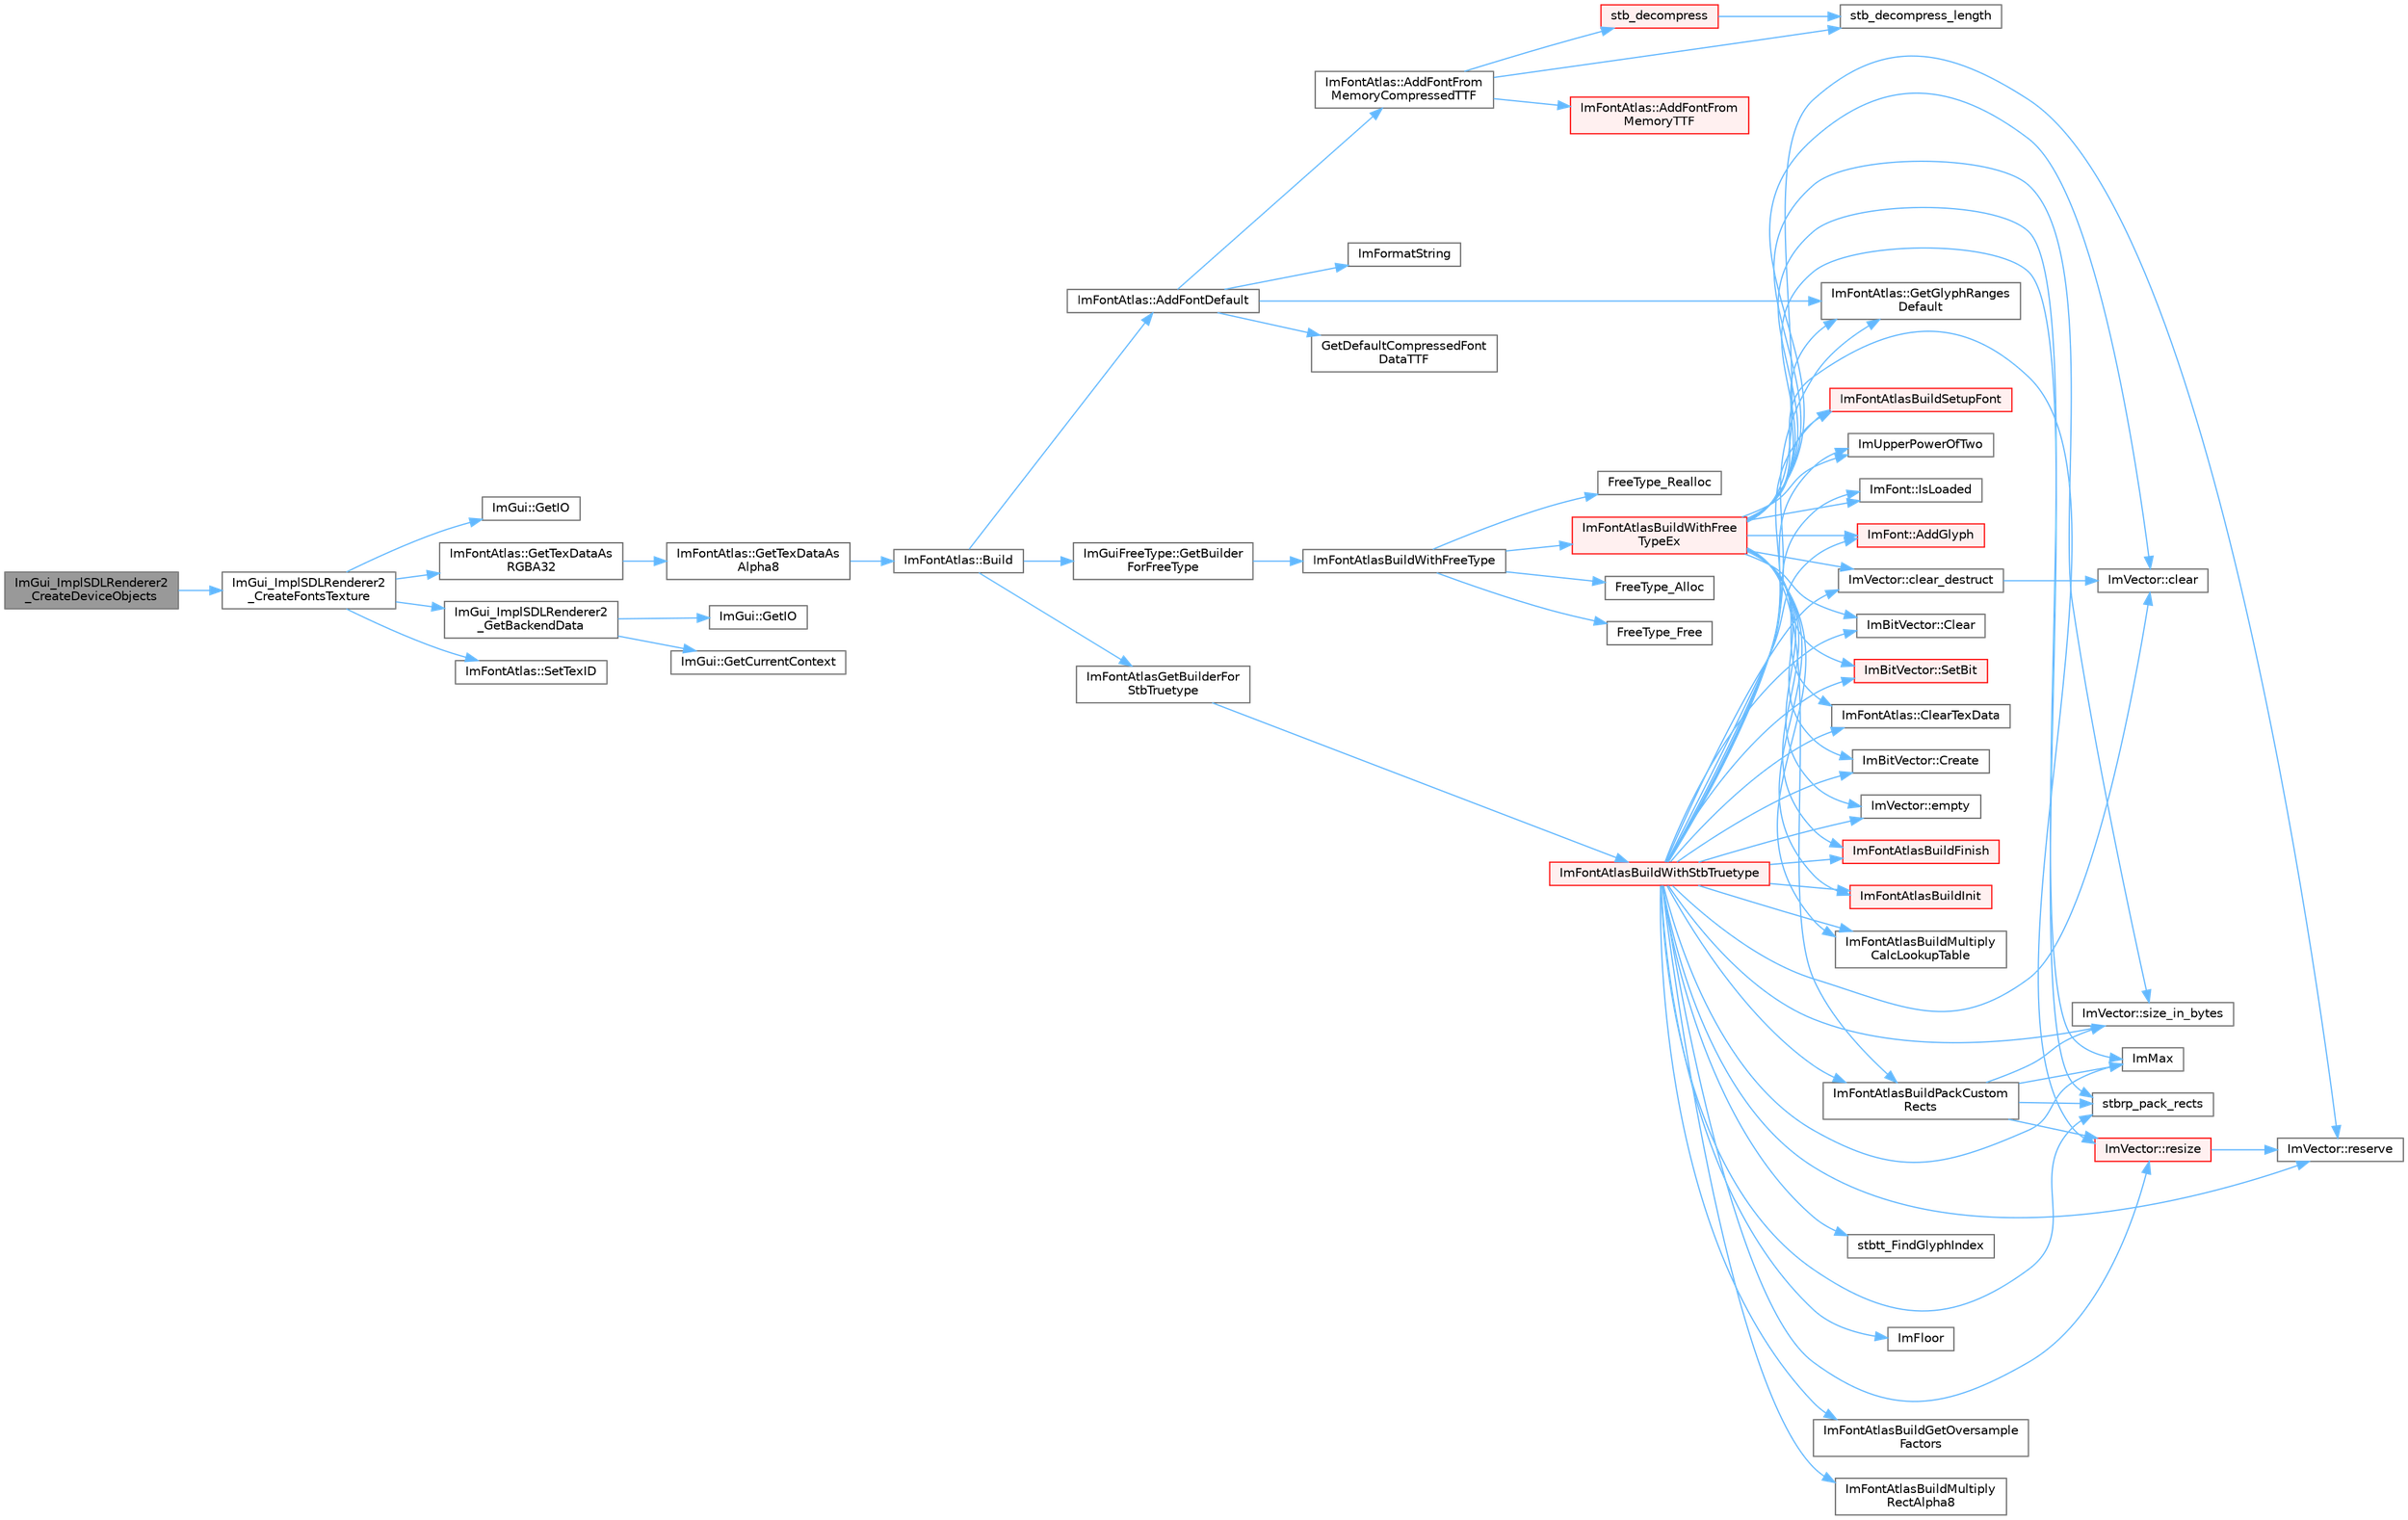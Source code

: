 digraph "ImGui_ImplSDLRenderer2_CreateDeviceObjects"
{
 // LATEX_PDF_SIZE
  bgcolor="transparent";
  edge [fontname=Helvetica,fontsize=10,labelfontname=Helvetica,labelfontsize=10];
  node [fontname=Helvetica,fontsize=10,shape=box,height=0.2,width=0.4];
  rankdir="LR";
  Node1 [id="Node000001",label="ImGui_ImplSDLRenderer2\l_CreateDeviceObjects",height=0.2,width=0.4,color="gray40", fillcolor="grey60", style="filled", fontcolor="black",tooltip=" "];
  Node1 -> Node2 [id="edge1_Node000001_Node000002",color="steelblue1",style="solid",tooltip=" "];
  Node2 [id="Node000002",label="ImGui_ImplSDLRenderer2\l_CreateFontsTexture",height=0.2,width=0.4,color="grey40", fillcolor="white", style="filled",URL="$imgui__impl__sdlrenderer2_8cpp.html#a26c919069422acd35cc124bd1588cf6e",tooltip=" "];
  Node2 -> Node3 [id="edge2_Node000002_Node000003",color="steelblue1",style="solid",tooltip=" "];
  Node3 [id="Node000003",label="ImGui::GetIO",height=0.2,width=0.4,color="grey40", fillcolor="white", style="filled",URL="$namespace_im_gui.html#a3179e560812f878f3961ce803a5d9302",tooltip=" "];
  Node2 -> Node4 [id="edge3_Node000002_Node000004",color="steelblue1",style="solid",tooltip=" "];
  Node4 [id="Node000004",label="ImFontAtlas::GetTexDataAs\lRGBA32",height=0.2,width=0.4,color="grey40", fillcolor="white", style="filled",URL="$struct_im_font_atlas.html#a8abb0c4e67ebb38249d4df71218c4eec",tooltip=" "];
  Node4 -> Node5 [id="edge4_Node000004_Node000005",color="steelblue1",style="solid",tooltip=" "];
  Node5 [id="Node000005",label="ImFontAtlas::GetTexDataAs\lAlpha8",height=0.2,width=0.4,color="grey40", fillcolor="white", style="filled",URL="$struct_im_font_atlas.html#aeff1a1044a1ab68d8f27bb2819cd9f44",tooltip=" "];
  Node5 -> Node6 [id="edge5_Node000005_Node000006",color="steelblue1",style="solid",tooltip=" "];
  Node6 [id="Node000006",label="ImFontAtlas::Build",height=0.2,width=0.4,color="grey40", fillcolor="white", style="filled",URL="$struct_im_font_atlas.html#a81e39e30dffa4dd7e458a53297451e27",tooltip=" "];
  Node6 -> Node7 [id="edge6_Node000006_Node000007",color="steelblue1",style="solid",tooltip=" "];
  Node7 [id="Node000007",label="ImFontAtlas::AddFontDefault",height=0.2,width=0.4,color="grey40", fillcolor="white", style="filled",URL="$struct_im_font_atlas.html#a9d2b4a94579bf603a0d2662cd8348cbd",tooltip=" "];
  Node7 -> Node8 [id="edge7_Node000007_Node000008",color="steelblue1",style="solid",tooltip=" "];
  Node8 [id="Node000008",label="ImFontAtlas::AddFontFrom\lMemoryCompressedTTF",height=0.2,width=0.4,color="grey40", fillcolor="white", style="filled",URL="$struct_im_font_atlas.html#a478ffa07777bf990ade02889e15a21ab",tooltip=" "];
  Node8 -> Node9 [id="edge8_Node000008_Node000009",color="steelblue1",style="solid",tooltip=" "];
  Node9 [id="Node000009",label="ImFontAtlas::AddFontFrom\lMemoryTTF",height=0.2,width=0.4,color="red", fillcolor="#FFF0F0", style="filled",URL="$struct_im_font_atlas.html#a95eec9b791e9c509180030f8176406ff",tooltip=" "];
  Node8 -> Node14 [id="edge9_Node000008_Node000014",color="steelblue1",style="solid",tooltip=" "];
  Node14 [id="Node000014",label="stb_decompress",height=0.2,width=0.4,color="red", fillcolor="#FFF0F0", style="filled",URL="$imgui__draw_8cpp.html#a23f899d930c93d351569ee83cf920570",tooltip=" "];
  Node14 -> Node16 [id="edge10_Node000014_Node000016",color="steelblue1",style="solid",tooltip=" "];
  Node16 [id="Node000016",label="stb_decompress_length",height=0.2,width=0.4,color="grey40", fillcolor="white", style="filled",URL="$imgui__draw_8cpp.html#a5a5301def23b33e2156ac79a8b65c69b",tooltip=" "];
  Node8 -> Node16 [id="edge11_Node000008_Node000016",color="steelblue1",style="solid",tooltip=" "];
  Node7 -> Node20 [id="edge12_Node000007_Node000020",color="steelblue1",style="solid",tooltip=" "];
  Node20 [id="Node000020",label="GetDefaultCompressedFont\lDataTTF",height=0.2,width=0.4,color="grey40", fillcolor="white", style="filled",URL="$imgui__draw_8cpp.html#abc3b462ef2c5ef511d4f7231e3d9b853",tooltip=" "];
  Node7 -> Node21 [id="edge13_Node000007_Node000021",color="steelblue1",style="solid",tooltip=" "];
  Node21 [id="Node000021",label="ImFontAtlas::GetGlyphRanges\lDefault",height=0.2,width=0.4,color="grey40", fillcolor="white", style="filled",URL="$struct_im_font_atlas.html#adec0df140eb1dc01c2a22a5253d62820",tooltip=" "];
  Node7 -> Node22 [id="edge14_Node000007_Node000022",color="steelblue1",style="solid",tooltip=" "];
  Node22 [id="Node000022",label="ImFormatString",height=0.2,width=0.4,color="grey40", fillcolor="white", style="filled",URL="$imgui_8cpp.html#a75ccaf7d676b1f567ba888ae42ac3809",tooltip=" "];
  Node6 -> Node23 [id="edge15_Node000006_Node000023",color="steelblue1",style="solid",tooltip=" "];
  Node23 [id="Node000023",label="ImGuiFreeType::GetBuilder\lForFreeType",height=0.2,width=0.4,color="grey40", fillcolor="white", style="filled",URL="$namespace_im_gui_free_type.html#ad0ba08f92f212ec5da9dd7a2872e0ae3",tooltip=" "];
  Node23 -> Node24 [id="edge16_Node000023_Node000024",color="steelblue1",style="solid",tooltip=" "];
  Node24 [id="Node000024",label="ImFontAtlasBuildWithFreeType",height=0.2,width=0.4,color="grey40", fillcolor="white", style="filled",URL="$imgui__freetype_8cpp.html#a59c51a543162f6d8a70c66e526f2f5fe",tooltip=" "];
  Node24 -> Node25 [id="edge17_Node000024_Node000025",color="steelblue1",style="solid",tooltip=" "];
  Node25 [id="Node000025",label="FreeType_Alloc",height=0.2,width=0.4,color="grey40", fillcolor="white", style="filled",URL="$imgui__freetype_8cpp.html#a6a98733a4a93bb0b2a6cc6c1d1c0637c",tooltip=" "];
  Node24 -> Node26 [id="edge18_Node000024_Node000026",color="steelblue1",style="solid",tooltip=" "];
  Node26 [id="Node000026",label="FreeType_Free",height=0.2,width=0.4,color="grey40", fillcolor="white", style="filled",URL="$imgui__freetype_8cpp.html#abc3aa644b842c8087c6a785b59fcf5e6",tooltip=" "];
  Node24 -> Node27 [id="edge19_Node000024_Node000027",color="steelblue1",style="solid",tooltip=" "];
  Node27 [id="Node000027",label="FreeType_Realloc",height=0.2,width=0.4,color="grey40", fillcolor="white", style="filled",URL="$imgui__freetype_8cpp.html#afb83eb710c8c6c48c842184d2b43bd72",tooltip=" "];
  Node24 -> Node28 [id="edge20_Node000024_Node000028",color="steelblue1",style="solid",tooltip=" "];
  Node28 [id="Node000028",label="ImFontAtlasBuildWithFree\lTypeEx",height=0.2,width=0.4,color="red", fillcolor="#FFF0F0", style="filled",URL="$imgui__freetype_8cpp.html#af965b039f4cb8ad8bcdc5a1981ac5d81",tooltip=" "];
  Node28 -> Node29 [id="edge21_Node000028_Node000029",color="steelblue1",style="solid",tooltip=" "];
  Node29 [id="Node000029",label="ImFont::AddGlyph",height=0.2,width=0.4,color="red", fillcolor="#FFF0F0", style="filled",URL="$struct_im_font.html#a1badad96fa8d41b4754fc7bdb826e6b2",tooltip=" "];
  Node28 -> Node33 [id="edge22_Node000028_Node000033",color="steelblue1",style="solid",tooltip=" "];
  Node33 [id="Node000033",label="ImBitVector::Clear",height=0.2,width=0.4,color="grey40", fillcolor="white", style="filled",URL="$struct_im_bit_vector.html#a6486ac9a357400a42af07909f937a659",tooltip=" "];
  Node28 -> Node34 [id="edge23_Node000028_Node000034",color="steelblue1",style="solid",tooltip=" "];
  Node34 [id="Node000034",label="ImVector::clear",height=0.2,width=0.4,color="grey40", fillcolor="white", style="filled",URL="$struct_im_vector.html#ae2d401b4ec5f1113cdb8edb5a61a38f7",tooltip=" "];
  Node28 -> Node35 [id="edge24_Node000028_Node000035",color="steelblue1",style="solid",tooltip=" "];
  Node35 [id="Node000035",label="ImVector::clear_destruct",height=0.2,width=0.4,color="grey40", fillcolor="white", style="filled",URL="$struct_im_vector.html#ac1ed34eac753156e87e8a92f78dbbe3f",tooltip=" "];
  Node35 -> Node34 [id="edge25_Node000035_Node000034",color="steelblue1",style="solid",tooltip=" "];
  Node28 -> Node11 [id="edge26_Node000028_Node000011",color="steelblue1",style="solid",tooltip=" "];
  Node11 [id="Node000011",label="ImFontAtlas::ClearTexData",height=0.2,width=0.4,color="grey40", fillcolor="white", style="filled",URL="$struct_im_font_atlas.html#a3ede4bd513bec044c77ac392ad9c6e86",tooltip=" "];
  Node28 -> Node36 [id="edge27_Node000028_Node000036",color="steelblue1",style="solid",tooltip=" "];
  Node36 [id="Node000036",label="ImBitVector::Create",height=0.2,width=0.4,color="grey40", fillcolor="white", style="filled",URL="$struct_im_bit_vector.html#a2e25a0809000ad27bfc3fb89f3d04829",tooltip=" "];
  Node28 -> Node37 [id="edge28_Node000028_Node000037",color="steelblue1",style="solid",tooltip=" "];
  Node37 [id="Node000037",label="ImVector::empty",height=0.2,width=0.4,color="grey40", fillcolor="white", style="filled",URL="$struct_im_vector.html#aa53e48a5272f4bad1099368769514ff1",tooltip=" "];
  Node28 -> Node21 [id="edge29_Node000028_Node000021",color="steelblue1",style="solid",tooltip=" "];
  Node28 -> Node39 [id="edge30_Node000028_Node000039",color="steelblue1",style="solid",tooltip=" "];
  Node39 [id="Node000039",label="ImFontAtlasBuildFinish",height=0.2,width=0.4,color="red", fillcolor="#FFF0F0", style="filled",URL="$imgui__draw_8cpp.html#adbf0ee92b3ac86e30b9e81f552d15d37",tooltip=" "];
  Node28 -> Node53 [id="edge31_Node000028_Node000053",color="steelblue1",style="solid",tooltip=" "];
  Node53 [id="Node000053",label="ImFontAtlasBuildInit",height=0.2,width=0.4,color="red", fillcolor="#FFF0F0", style="filled",URL="$imgui__draw_8cpp.html#ac050ff181df43cec0b63d834b6039c3f",tooltip=" "];
  Node28 -> Node55 [id="edge32_Node000028_Node000055",color="steelblue1",style="solid",tooltip=" "];
  Node55 [id="Node000055",label="ImFontAtlasBuildMultiply\lCalcLookupTable",height=0.2,width=0.4,color="grey40", fillcolor="white", style="filled",URL="$imgui__draw_8cpp.html#a8d5f3a053aae34ac7b93e39cb9096d06",tooltip=" "];
  Node28 -> Node56 [id="edge33_Node000028_Node000056",color="steelblue1",style="solid",tooltip=" "];
  Node56 [id="Node000056",label="ImFontAtlasBuildPackCustom\lRects",height=0.2,width=0.4,color="grey40", fillcolor="white", style="filled",URL="$imgui__draw_8cpp.html#add0fcd1708ca3540688d8277fc01bf3f",tooltip=" "];
  Node56 -> Node45 [id="edge34_Node000056_Node000045",color="steelblue1",style="solid",tooltip=" "];
  Node45 [id="Node000045",label="ImMax",height=0.2,width=0.4,color="grey40", fillcolor="white", style="filled",URL="$imgui__internal_8h.html#a7667efd95147d0422f140917c71a9226",tooltip=" "];
  Node56 -> Node57 [id="edge35_Node000056_Node000057",color="steelblue1",style="solid",tooltip=" "];
  Node57 [id="Node000057",label="ImVector::resize",height=0.2,width=0.4,color="red", fillcolor="#FFF0F0", style="filled",URL="$struct_im_vector.html#ac371dd62e56ae486b1a5038cf07eee56",tooltip=" "];
  Node57 -> Node59 [id="edge36_Node000057_Node000059",color="steelblue1",style="solid",tooltip=" "];
  Node59 [id="Node000059",label="ImVector::reserve",height=0.2,width=0.4,color="grey40", fillcolor="white", style="filled",URL="$struct_im_vector.html#a0f14f5736c3372157856eebb67123b75",tooltip=" "];
  Node56 -> Node60 [id="edge37_Node000056_Node000060",color="steelblue1",style="solid",tooltip=" "];
  Node60 [id="Node000060",label="ImVector::size_in_bytes",height=0.2,width=0.4,color="grey40", fillcolor="white", style="filled",URL="$struct_im_vector.html#ade9f2e937e47b0e0f9970dcfba038204",tooltip=" "];
  Node56 -> Node61 [id="edge38_Node000056_Node000061",color="steelblue1",style="solid",tooltip=" "];
  Node61 [id="Node000061",label="stbrp_pack_rects",height=0.2,width=0.4,color="grey40", fillcolor="white", style="filled",URL="$imstb__rectpack_8h.html#af038ae1b98573f24736c9a3eed0478ba",tooltip=" "];
  Node28 -> Node62 [id="edge39_Node000028_Node000062",color="steelblue1",style="solid",tooltip=" "];
  Node62 [id="Node000062",label="ImFontAtlasBuildSetupFont",height=0.2,width=0.4,color="red", fillcolor="#FFF0F0", style="filled",URL="$imgui__draw_8cpp.html#a4bea0932904c84de73237df3f1f76bdd",tooltip=" "];
  Node28 -> Node45 [id="edge40_Node000028_Node000045",color="steelblue1",style="solid",tooltip=" "];
  Node28 -> Node64 [id="edge41_Node000028_Node000064",color="steelblue1",style="solid",tooltip=" "];
  Node64 [id="Node000064",label="ImUpperPowerOfTwo",height=0.2,width=0.4,color="grey40", fillcolor="white", style="filled",URL="$imgui__internal_8h.html#adae096c61c812293ec61ac541c146674",tooltip=" "];
  Node28 -> Node65 [id="edge42_Node000028_Node000065",color="steelblue1",style="solid",tooltip=" "];
  Node65 [id="Node000065",label="ImFont::IsLoaded",height=0.2,width=0.4,color="grey40", fillcolor="white", style="filled",URL="$struct_im_font.html#a97dafa61cc94e84be396d69b0d42b1ce",tooltip=" "];
  Node28 -> Node59 [id="edge43_Node000028_Node000059",color="steelblue1",style="solid",tooltip=" "];
  Node28 -> Node57 [id="edge44_Node000028_Node000057",color="steelblue1",style="solid",tooltip=" "];
  Node28 -> Node67 [id="edge45_Node000028_Node000067",color="steelblue1",style="solid",tooltip=" "];
  Node67 [id="Node000067",label="ImBitVector::SetBit",height=0.2,width=0.4,color="red", fillcolor="#FFF0F0", style="filled",URL="$struct_im_bit_vector.html#afab0abbd320b1f33d1988760be7cd39b",tooltip=" "];
  Node28 -> Node60 [id="edge46_Node000028_Node000060",color="steelblue1",style="solid",tooltip=" "];
  Node28 -> Node61 [id="edge47_Node000028_Node000061",color="steelblue1",style="solid",tooltip=" "];
  Node6 -> Node71 [id="edge48_Node000006_Node000071",color="steelblue1",style="solid",tooltip=" "];
  Node71 [id="Node000071",label="ImFontAtlasGetBuilderFor\lStbTruetype",height=0.2,width=0.4,color="grey40", fillcolor="white", style="filled",URL="$imgui__draw_8cpp.html#a4c276d0224ef420d570c9485c4c76a19",tooltip=" "];
  Node71 -> Node72 [id="edge49_Node000071_Node000072",color="steelblue1",style="solid",tooltip=" "];
  Node72 [id="Node000072",label="ImFontAtlasBuildWithStbTruetype",height=0.2,width=0.4,color="red", fillcolor="#FFF0F0", style="filled",URL="$imgui__draw_8cpp.html#a2f785bd6dd330af7a832589fa24f303a",tooltip=" "];
  Node72 -> Node29 [id="edge50_Node000072_Node000029",color="steelblue1",style="solid",tooltip=" "];
  Node72 -> Node33 [id="edge51_Node000072_Node000033",color="steelblue1",style="solid",tooltip=" "];
  Node72 -> Node34 [id="edge52_Node000072_Node000034",color="steelblue1",style="solid",tooltip=" "];
  Node72 -> Node35 [id="edge53_Node000072_Node000035",color="steelblue1",style="solid",tooltip=" "];
  Node72 -> Node11 [id="edge54_Node000072_Node000011",color="steelblue1",style="solid",tooltip=" "];
  Node72 -> Node36 [id="edge55_Node000072_Node000036",color="steelblue1",style="solid",tooltip=" "];
  Node72 -> Node37 [id="edge56_Node000072_Node000037",color="steelblue1",style="solid",tooltip=" "];
  Node72 -> Node21 [id="edge57_Node000072_Node000021",color="steelblue1",style="solid",tooltip=" "];
  Node72 -> Node73 [id="edge58_Node000072_Node000073",color="steelblue1",style="solid",tooltip=" "];
  Node73 [id="Node000073",label="ImFloor",height=0.2,width=0.4,color="grey40", fillcolor="white", style="filled",URL="$imgui__internal_8h.html#a51a84b6be21807818b857a8565d97912",tooltip=" "];
  Node72 -> Node39 [id="edge59_Node000072_Node000039",color="steelblue1",style="solid",tooltip=" "];
  Node72 -> Node74 [id="edge60_Node000072_Node000074",color="steelblue1",style="solid",tooltip=" "];
  Node74 [id="Node000074",label="ImFontAtlasBuildGetOversample\lFactors",height=0.2,width=0.4,color="grey40", fillcolor="white", style="filled",URL="$imgui__draw_8cpp.html#aa1efcf4c3caa22137e6a7d548435af5a",tooltip=" "];
  Node72 -> Node53 [id="edge61_Node000072_Node000053",color="steelblue1",style="solid",tooltip=" "];
  Node72 -> Node55 [id="edge62_Node000072_Node000055",color="steelblue1",style="solid",tooltip=" "];
  Node72 -> Node75 [id="edge63_Node000072_Node000075",color="steelblue1",style="solid",tooltip=" "];
  Node75 [id="Node000075",label="ImFontAtlasBuildMultiply\lRectAlpha8",height=0.2,width=0.4,color="grey40", fillcolor="white", style="filled",URL="$imgui__draw_8cpp.html#a8dc3feae771599949b33712b520e9060",tooltip=" "];
  Node72 -> Node56 [id="edge64_Node000072_Node000056",color="steelblue1",style="solid",tooltip=" "];
  Node72 -> Node62 [id="edge65_Node000072_Node000062",color="steelblue1",style="solid",tooltip=" "];
  Node72 -> Node45 [id="edge66_Node000072_Node000045",color="steelblue1",style="solid",tooltip=" "];
  Node72 -> Node64 [id="edge67_Node000072_Node000064",color="steelblue1",style="solid",tooltip=" "];
  Node72 -> Node65 [id="edge68_Node000072_Node000065",color="steelblue1",style="solid",tooltip=" "];
  Node72 -> Node59 [id="edge69_Node000072_Node000059",color="steelblue1",style="solid",tooltip=" "];
  Node72 -> Node57 [id="edge70_Node000072_Node000057",color="steelblue1",style="solid",tooltip=" "];
  Node72 -> Node67 [id="edge71_Node000072_Node000067",color="steelblue1",style="solid",tooltip=" "];
  Node72 -> Node60 [id="edge72_Node000072_Node000060",color="steelblue1",style="solid",tooltip=" "];
  Node72 -> Node61 [id="edge73_Node000072_Node000061",color="steelblue1",style="solid",tooltip=" "];
  Node72 -> Node76 [id="edge74_Node000072_Node000076",color="steelblue1",style="solid",tooltip=" "];
  Node76 [id="Node000076",label="stbtt_FindGlyphIndex",height=0.2,width=0.4,color="grey40", fillcolor="white", style="filled",URL="$imstb__truetype_8h.html#a213d5628c6b2e5c107b99378eefc6e3a",tooltip=" "];
  Node2 -> Node88 [id="edge75_Node000002_Node000088",color="steelblue1",style="solid",tooltip=" "];
  Node88 [id="Node000088",label="ImGui_ImplSDLRenderer2\l_GetBackendData",height=0.2,width=0.4,color="grey40", fillcolor="white", style="filled",URL="$imgui__impl__sdlrenderer2_8cpp.html#a55996ea00ee16efe21bfac324d17b96a",tooltip=" "];
  Node88 -> Node89 [id="edge76_Node000088_Node000089",color="steelblue1",style="solid",tooltip=" "];
  Node89 [id="Node000089",label="ImGui::GetCurrentContext",height=0.2,width=0.4,color="grey40", fillcolor="white", style="filled",URL="$namespace_im_gui.html#af557a6de5538099a0f6047eb994bbf42",tooltip=" "];
  Node88 -> Node90 [id="edge77_Node000088_Node000090",color="steelblue1",style="solid",tooltip=" "];
  Node90 [id="Node000090",label="ImGui::GetIO",height=0.2,width=0.4,color="grey40", fillcolor="white", style="filled",URL="$namespace_im_gui.html#a7dea7d0530868f078324f14a308f0c3c",tooltip=" "];
  Node2 -> Node91 [id="edge78_Node000002_Node000091",color="steelblue1",style="solid",tooltip=" "];
  Node91 [id="Node000091",label="ImFontAtlas::SetTexID",height=0.2,width=0.4,color="grey40", fillcolor="white", style="filled",URL="$struct_im_font_atlas.html#a96ffd1956c11dac4f79b43c095828445",tooltip=" "];
}
